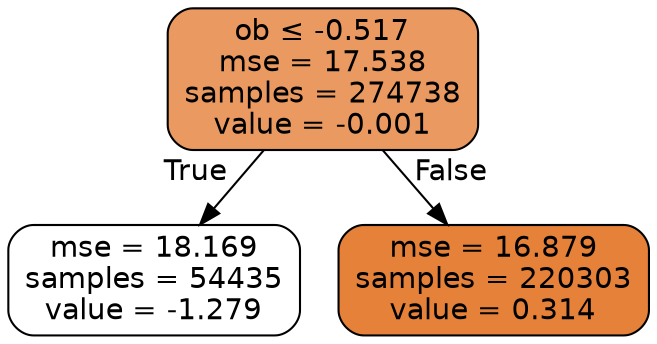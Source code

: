 digraph Tree {
node [shape=box, style="filled, rounded", color="black", fontname=helvetica] ;
edge [fontname=helvetica] ;
0 [label=<ob &le; -0.517<br/>mse = 17.538<br/>samples = 274738<br/>value = -0.001>, fillcolor="#e58139cc"] ;
1 [label=<mse = 18.169<br/>samples = 54435<br/>value = -1.279>, fillcolor="#e5813900"] ;
0 -> 1 [labeldistance=2.5, labelangle=45, headlabel="True"] ;
2 [label=<mse = 16.879<br/>samples = 220303<br/>value = 0.314>, fillcolor="#e58139ff"] ;
0 -> 2 [labeldistance=2.5, labelangle=-45, headlabel="False"] ;
}